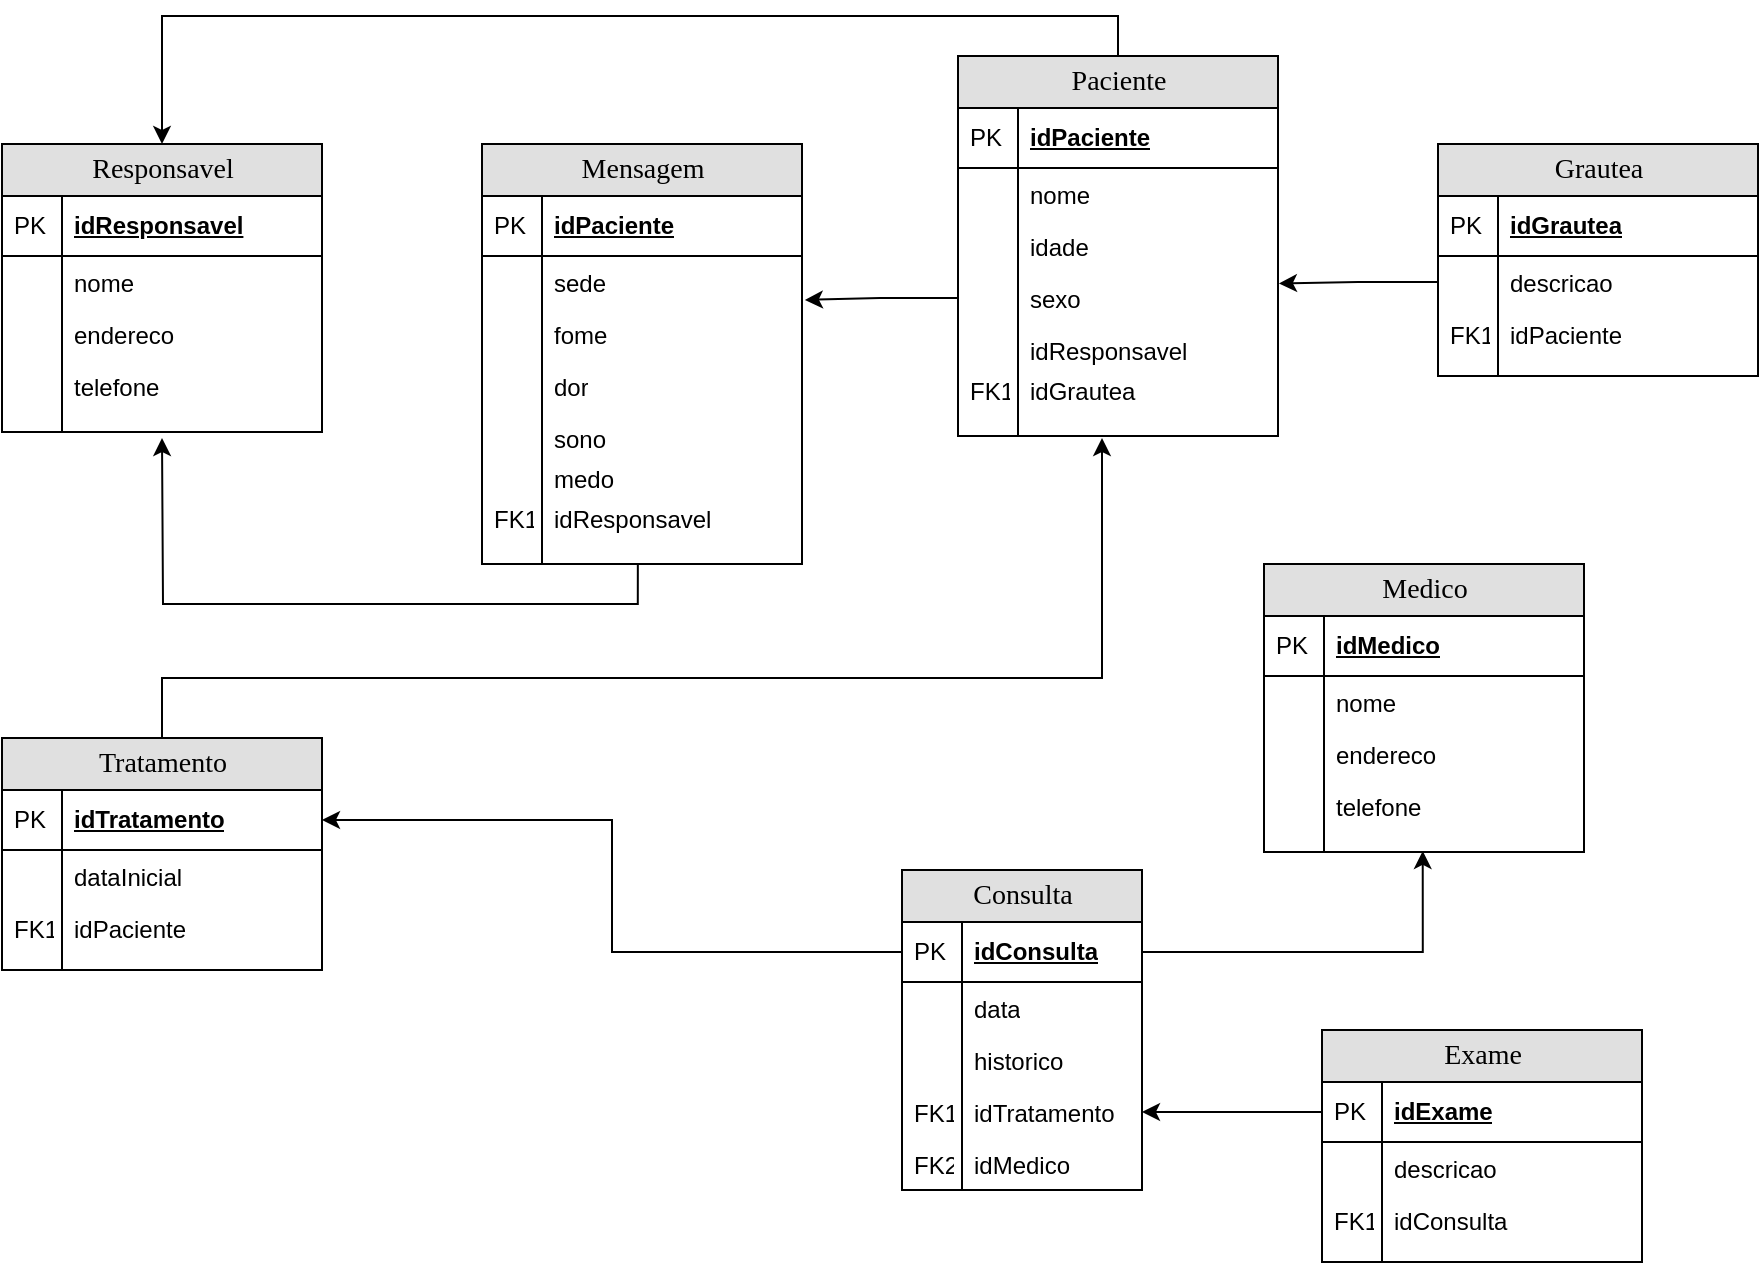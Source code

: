 <mxfile version="21.3.5" type="github">
  <diagram name="Page-1" id="e56a1550-8fbb-45ad-956c-1786394a9013">
    <mxGraphModel dx="1035" dy="532" grid="1" gridSize="10" guides="1" tooltips="1" connect="1" arrows="1" fold="1" page="1" pageScale="1" pageWidth="1100" pageHeight="850" background="none" math="0" shadow="0">
      <root>
        <mxCell id="0" />
        <mxCell id="1" parent="0" />
        <mxCell id="WlhYBeR-AQVJKtEvfZ3L-88" style="edgeStyle=orthogonalEdgeStyle;rounded=0;orthogonalLoop=1;jettySize=auto;html=1;exitX=0.5;exitY=0;exitDx=0;exitDy=0;entryX=0.5;entryY=0;entryDx=0;entryDy=0;" edge="1" parent="1" source="2e49270ec7c68f3f-19" target="2e49270ec7c68f3f-80">
          <mxGeometry relative="1" as="geometry" />
        </mxCell>
        <mxCell id="2e49270ec7c68f3f-19" value="Paciente" style="swimlane;html=1;fontStyle=0;childLayout=stackLayout;horizontal=1;startSize=26;fillColor=#e0e0e0;horizontalStack=0;resizeParent=1;resizeLast=0;collapsible=1;marginBottom=0;swimlaneFillColor=#ffffff;align=center;rounded=0;shadow=0;comic=0;labelBackgroundColor=none;strokeWidth=1;fontFamily=Verdana;fontSize=14" parent="1" vertex="1">
          <mxGeometry x="586" y="150" width="160" height="190" as="geometry" />
        </mxCell>
        <mxCell id="2e49270ec7c68f3f-20" value="idPaciente" style="shape=partialRectangle;top=0;left=0;right=0;bottom=1;html=1;align=left;verticalAlign=middle;fillColor=none;spacingLeft=34;spacingRight=4;whiteSpace=wrap;overflow=hidden;rotatable=0;points=[[0,0.5],[1,0.5]];portConstraint=eastwest;dropTarget=0;fontStyle=5;" parent="2e49270ec7c68f3f-19" vertex="1">
          <mxGeometry y="26" width="160" height="30" as="geometry" />
        </mxCell>
        <mxCell id="2e49270ec7c68f3f-21" value="PK" style="shape=partialRectangle;top=0;left=0;bottom=0;html=1;fillColor=none;align=left;verticalAlign=middle;spacingLeft=4;spacingRight=4;whiteSpace=wrap;overflow=hidden;rotatable=0;points=[];portConstraint=eastwest;part=1;" parent="2e49270ec7c68f3f-20" vertex="1" connectable="0">
          <mxGeometry width="30" height="30" as="geometry" />
        </mxCell>
        <mxCell id="2e49270ec7c68f3f-22" value="nome" style="shape=partialRectangle;top=0;left=0;right=0;bottom=0;html=1;align=left;verticalAlign=top;fillColor=none;spacingLeft=34;spacingRight=4;whiteSpace=wrap;overflow=hidden;rotatable=0;points=[[0,0.5],[1,0.5]];portConstraint=eastwest;dropTarget=0;" parent="2e49270ec7c68f3f-19" vertex="1">
          <mxGeometry y="56" width="160" height="26" as="geometry" />
        </mxCell>
        <mxCell id="2e49270ec7c68f3f-23" value="" style="shape=partialRectangle;top=0;left=0;bottom=0;html=1;fillColor=none;align=left;verticalAlign=top;spacingLeft=4;spacingRight=4;whiteSpace=wrap;overflow=hidden;rotatable=0;points=[];portConstraint=eastwest;part=1;" parent="2e49270ec7c68f3f-22" vertex="1" connectable="0">
          <mxGeometry width="30" height="26" as="geometry" />
        </mxCell>
        <mxCell id="2e49270ec7c68f3f-24" value="idade" style="shape=partialRectangle;top=0;left=0;right=0;bottom=0;html=1;align=left;verticalAlign=top;fillColor=none;spacingLeft=34;spacingRight=4;whiteSpace=wrap;overflow=hidden;rotatable=0;points=[[0,0.5],[1,0.5]];portConstraint=eastwest;dropTarget=0;" parent="2e49270ec7c68f3f-19" vertex="1">
          <mxGeometry y="82" width="160" height="26" as="geometry" />
        </mxCell>
        <mxCell id="2e49270ec7c68f3f-25" value="" style="shape=partialRectangle;top=0;left=0;bottom=0;html=1;fillColor=none;align=left;verticalAlign=top;spacingLeft=4;spacingRight=4;whiteSpace=wrap;overflow=hidden;rotatable=0;points=[];portConstraint=eastwest;part=1;" parent="2e49270ec7c68f3f-24" vertex="1" connectable="0">
          <mxGeometry width="30" height="26" as="geometry" />
        </mxCell>
        <mxCell id="2e49270ec7c68f3f-26" value="sexo" style="shape=partialRectangle;top=0;left=0;right=0;bottom=0;html=1;align=left;verticalAlign=top;fillColor=none;spacingLeft=34;spacingRight=4;whiteSpace=wrap;overflow=hidden;rotatable=0;points=[[0,0.5],[1,0.5]];portConstraint=eastwest;dropTarget=0;" parent="2e49270ec7c68f3f-19" vertex="1">
          <mxGeometry y="108" width="160" height="26" as="geometry" />
        </mxCell>
        <mxCell id="2e49270ec7c68f3f-27" value="" style="shape=partialRectangle;top=0;left=0;bottom=0;html=1;fillColor=none;align=left;verticalAlign=top;spacingLeft=4;spacingRight=4;whiteSpace=wrap;overflow=hidden;rotatable=0;points=[];portConstraint=eastwest;part=1;" parent="2e49270ec7c68f3f-26" vertex="1" connectable="0">
          <mxGeometry width="30" height="26" as="geometry" />
        </mxCell>
        <mxCell id="WlhYBeR-AQVJKtEvfZ3L-3" value="idResponsavel" style="shape=partialRectangle;top=0;left=0;right=0;bottom=0;html=1;align=left;verticalAlign=top;fillColor=none;spacingLeft=34;spacingRight=4;whiteSpace=wrap;overflow=hidden;rotatable=0;points=[[0,0.5],[1,0.5]];portConstraint=eastwest;dropTarget=0;" vertex="1" parent="2e49270ec7c68f3f-19">
          <mxGeometry y="134" width="160" height="20" as="geometry" />
        </mxCell>
        <mxCell id="WlhYBeR-AQVJKtEvfZ3L-4" value="" style="shape=partialRectangle;top=0;left=0;bottom=0;html=1;fillColor=none;align=left;verticalAlign=top;spacingLeft=4;spacingRight=4;whiteSpace=wrap;overflow=hidden;rotatable=0;points=[];portConstraint=eastwest;part=1;" vertex="1" connectable="0" parent="WlhYBeR-AQVJKtEvfZ3L-3">
          <mxGeometry width="30" height="20" as="geometry" />
        </mxCell>
        <mxCell id="2e49270ec7c68f3f-28" value="idGrautea" style="shape=partialRectangle;top=0;left=0;right=0;bottom=0;html=1;align=left;verticalAlign=top;fillColor=none;spacingLeft=34;spacingRight=4;whiteSpace=wrap;overflow=hidden;rotatable=0;points=[[0,0.5],[1,0.5]];portConstraint=eastwest;dropTarget=0;" parent="2e49270ec7c68f3f-19" vertex="1">
          <mxGeometry y="154" width="160" height="26" as="geometry" />
        </mxCell>
        <mxCell id="2e49270ec7c68f3f-29" value="FK1" style="shape=partialRectangle;top=0;left=0;bottom=0;html=1;fillColor=none;align=left;verticalAlign=top;spacingLeft=4;spacingRight=4;whiteSpace=wrap;overflow=hidden;rotatable=0;points=[];portConstraint=eastwest;part=1;" parent="2e49270ec7c68f3f-28" vertex="1" connectable="0">
          <mxGeometry width="30" height="26" as="geometry" />
        </mxCell>
        <mxCell id="WlhYBeR-AQVJKtEvfZ3L-1" value="" style="shape=partialRectangle;top=0;left=0;right=0;bottom=0;html=1;align=left;verticalAlign=top;fillColor=none;spacingLeft=34;spacingRight=4;whiteSpace=wrap;overflow=hidden;rotatable=0;points=[[0,0.5],[1,0.5]];portConstraint=eastwest;dropTarget=0;" vertex="1" parent="2e49270ec7c68f3f-19">
          <mxGeometry y="180" width="160" height="10" as="geometry" />
        </mxCell>
        <mxCell id="WlhYBeR-AQVJKtEvfZ3L-2" value="" style="shape=partialRectangle;top=0;left=0;bottom=0;html=1;fillColor=none;align=left;verticalAlign=top;spacingLeft=4;spacingRight=4;whiteSpace=wrap;overflow=hidden;rotatable=0;points=[];portConstraint=eastwest;part=1;" vertex="1" connectable="0" parent="WlhYBeR-AQVJKtEvfZ3L-1">
          <mxGeometry width="30" height="10" as="geometry" />
        </mxCell>
        <mxCell id="2e49270ec7c68f3f-30" value="Grautea" style="swimlane;html=1;fontStyle=0;childLayout=stackLayout;horizontal=1;startSize=26;fillColor=#e0e0e0;horizontalStack=0;resizeParent=1;resizeLast=0;collapsible=1;marginBottom=0;swimlaneFillColor=#ffffff;align=center;rounded=0;shadow=0;comic=0;labelBackgroundColor=none;strokeWidth=1;fontFamily=Verdana;fontSize=14" parent="1" vertex="1">
          <mxGeometry x="826" y="194" width="160" height="116" as="geometry" />
        </mxCell>
        <mxCell id="2e49270ec7c68f3f-31" value="idGrautea" style="shape=partialRectangle;top=0;left=0;right=0;bottom=1;html=1;align=left;verticalAlign=middle;fillColor=none;spacingLeft=34;spacingRight=4;whiteSpace=wrap;overflow=hidden;rotatable=0;points=[[0,0.5],[1,0.5]];portConstraint=eastwest;dropTarget=0;fontStyle=5;" parent="2e49270ec7c68f3f-30" vertex="1">
          <mxGeometry y="26" width="160" height="30" as="geometry" />
        </mxCell>
        <mxCell id="2e49270ec7c68f3f-32" value="PK" style="shape=partialRectangle;top=0;left=0;bottom=0;html=1;fillColor=none;align=left;verticalAlign=middle;spacingLeft=4;spacingRight=4;whiteSpace=wrap;overflow=hidden;rotatable=0;points=[];portConstraint=eastwest;part=1;" parent="2e49270ec7c68f3f-31" vertex="1" connectable="0">
          <mxGeometry width="30" height="30" as="geometry" />
        </mxCell>
        <mxCell id="2e49270ec7c68f3f-33" value="descricao" style="shape=partialRectangle;top=0;left=0;right=0;bottom=0;html=1;align=left;verticalAlign=top;fillColor=none;spacingLeft=34;spacingRight=4;whiteSpace=wrap;overflow=hidden;rotatable=0;points=[[0,0.5],[1,0.5]];portConstraint=eastwest;dropTarget=0;" parent="2e49270ec7c68f3f-30" vertex="1">
          <mxGeometry y="56" width="160" height="26" as="geometry" />
        </mxCell>
        <mxCell id="2e49270ec7c68f3f-34" value="" style="shape=partialRectangle;top=0;left=0;bottom=0;html=1;fillColor=none;align=left;verticalAlign=top;spacingLeft=4;spacingRight=4;whiteSpace=wrap;overflow=hidden;rotatable=0;points=[];portConstraint=eastwest;part=1;" parent="2e49270ec7c68f3f-33" vertex="1" connectable="0">
          <mxGeometry width="30" height="26" as="geometry" />
        </mxCell>
        <mxCell id="2e49270ec7c68f3f-35" value="idPaciente" style="shape=partialRectangle;top=0;left=0;right=0;bottom=0;html=1;align=left;verticalAlign=top;fillColor=none;spacingLeft=34;spacingRight=4;whiteSpace=wrap;overflow=hidden;rotatable=0;points=[[0,0.5],[1,0.5]];portConstraint=eastwest;dropTarget=0;" parent="2e49270ec7c68f3f-30" vertex="1">
          <mxGeometry y="82" width="160" height="26" as="geometry" />
        </mxCell>
        <mxCell id="2e49270ec7c68f3f-36" value="FK1" style="shape=partialRectangle;top=0;left=0;bottom=0;html=1;fillColor=none;align=left;verticalAlign=top;spacingLeft=4;spacingRight=4;whiteSpace=wrap;overflow=hidden;rotatable=0;points=[];portConstraint=eastwest;part=1;" parent="2e49270ec7c68f3f-35" vertex="1" connectable="0">
          <mxGeometry width="30" height="26" as="geometry" />
        </mxCell>
        <mxCell id="2e49270ec7c68f3f-39" value="" style="shape=partialRectangle;top=0;left=0;right=0;bottom=0;html=1;align=left;verticalAlign=top;fillColor=none;spacingLeft=34;spacingRight=4;whiteSpace=wrap;overflow=hidden;rotatable=0;points=[[0,0.5],[1,0.5]];portConstraint=eastwest;dropTarget=0;" parent="2e49270ec7c68f3f-30" vertex="1">
          <mxGeometry y="108" width="160" height="8" as="geometry" />
        </mxCell>
        <mxCell id="2e49270ec7c68f3f-40" value="" style="shape=partialRectangle;top=0;left=0;bottom=0;html=1;fillColor=none;align=left;verticalAlign=top;spacingLeft=4;spacingRight=4;whiteSpace=wrap;overflow=hidden;rotatable=0;points=[];portConstraint=eastwest;part=1;" parent="2e49270ec7c68f3f-39" vertex="1" connectable="0">
          <mxGeometry width="30" height="8" as="geometry" />
        </mxCell>
        <mxCell id="2e49270ec7c68f3f-80" value="Responsavel" style="swimlane;html=1;fontStyle=0;childLayout=stackLayout;horizontal=1;startSize=26;fillColor=#e0e0e0;horizontalStack=0;resizeParent=1;resizeLast=0;collapsible=1;marginBottom=0;swimlaneFillColor=#ffffff;align=center;rounded=0;shadow=0;comic=0;labelBackgroundColor=none;strokeWidth=1;fontFamily=Verdana;fontSize=14" parent="1" vertex="1">
          <mxGeometry x="108" y="194" width="160" height="144" as="geometry" />
        </mxCell>
        <mxCell id="2e49270ec7c68f3f-81" value="idResponsavel" style="shape=partialRectangle;top=0;left=0;right=0;bottom=1;html=1;align=left;verticalAlign=middle;fillColor=none;spacingLeft=34;spacingRight=4;whiteSpace=wrap;overflow=hidden;rotatable=0;points=[[0,0.5],[1,0.5]];portConstraint=eastwest;dropTarget=0;fontStyle=5;" parent="2e49270ec7c68f3f-80" vertex="1">
          <mxGeometry y="26" width="160" height="30" as="geometry" />
        </mxCell>
        <mxCell id="2e49270ec7c68f3f-82" value="PK" style="shape=partialRectangle;top=0;left=0;bottom=0;html=1;fillColor=none;align=left;verticalAlign=middle;spacingLeft=4;spacingRight=4;whiteSpace=wrap;overflow=hidden;rotatable=0;points=[];portConstraint=eastwest;part=1;" parent="2e49270ec7c68f3f-81" vertex="1" connectable="0">
          <mxGeometry width="30" height="30" as="geometry" />
        </mxCell>
        <mxCell id="2e49270ec7c68f3f-83" value="nome" style="shape=partialRectangle;top=0;left=0;right=0;bottom=0;html=1;align=left;verticalAlign=top;fillColor=none;spacingLeft=34;spacingRight=4;whiteSpace=wrap;overflow=hidden;rotatable=0;points=[[0,0.5],[1,0.5]];portConstraint=eastwest;dropTarget=0;" parent="2e49270ec7c68f3f-80" vertex="1">
          <mxGeometry y="56" width="160" height="26" as="geometry" />
        </mxCell>
        <mxCell id="2e49270ec7c68f3f-84" value="" style="shape=partialRectangle;top=0;left=0;bottom=0;html=1;fillColor=none;align=left;verticalAlign=top;spacingLeft=4;spacingRight=4;whiteSpace=wrap;overflow=hidden;rotatable=0;points=[];portConstraint=eastwest;part=1;" parent="2e49270ec7c68f3f-83" vertex="1" connectable="0">
          <mxGeometry width="30" height="26" as="geometry" />
        </mxCell>
        <mxCell id="2e49270ec7c68f3f-85" value="endereco" style="shape=partialRectangle;top=0;left=0;right=0;bottom=0;html=1;align=left;verticalAlign=top;fillColor=none;spacingLeft=34;spacingRight=4;whiteSpace=wrap;overflow=hidden;rotatable=0;points=[[0,0.5],[1,0.5]];portConstraint=eastwest;dropTarget=0;" parent="2e49270ec7c68f3f-80" vertex="1">
          <mxGeometry y="82" width="160" height="26" as="geometry" />
        </mxCell>
        <mxCell id="2e49270ec7c68f3f-86" value="" style="shape=partialRectangle;top=0;left=0;bottom=0;html=1;fillColor=none;align=left;verticalAlign=top;spacingLeft=4;spacingRight=4;whiteSpace=wrap;overflow=hidden;rotatable=0;points=[];portConstraint=eastwest;part=1;" parent="2e49270ec7c68f3f-85" vertex="1" connectable="0">
          <mxGeometry width="30" height="26" as="geometry" />
        </mxCell>
        <mxCell id="2e49270ec7c68f3f-87" value="telefone" style="shape=partialRectangle;top=0;left=0;right=0;bottom=0;html=1;align=left;verticalAlign=top;fillColor=none;spacingLeft=34;spacingRight=4;whiteSpace=wrap;overflow=hidden;rotatable=0;points=[[0,0.5],[1,0.5]];portConstraint=eastwest;dropTarget=0;" parent="2e49270ec7c68f3f-80" vertex="1">
          <mxGeometry y="108" width="160" height="26" as="geometry" />
        </mxCell>
        <mxCell id="2e49270ec7c68f3f-88" value="" style="shape=partialRectangle;top=0;left=0;bottom=0;html=1;fillColor=none;align=left;verticalAlign=top;spacingLeft=4;spacingRight=4;whiteSpace=wrap;overflow=hidden;rotatable=0;points=[];portConstraint=eastwest;part=1;" parent="2e49270ec7c68f3f-87" vertex="1" connectable="0">
          <mxGeometry width="30" height="26" as="geometry" />
        </mxCell>
        <mxCell id="2e49270ec7c68f3f-89" value="" style="shape=partialRectangle;top=0;left=0;right=0;bottom=0;html=1;align=left;verticalAlign=top;fillColor=none;spacingLeft=34;spacingRight=4;whiteSpace=wrap;overflow=hidden;rotatable=0;points=[[0,0.5],[1,0.5]];portConstraint=eastwest;dropTarget=0;" parent="2e49270ec7c68f3f-80" vertex="1">
          <mxGeometry y="134" width="160" height="10" as="geometry" />
        </mxCell>
        <mxCell id="2e49270ec7c68f3f-90" value="" style="shape=partialRectangle;top=0;left=0;bottom=0;html=1;fillColor=none;align=left;verticalAlign=top;spacingLeft=4;spacingRight=4;whiteSpace=wrap;overflow=hidden;rotatable=0;points=[];portConstraint=eastwest;part=1;" parent="2e49270ec7c68f3f-89" vertex="1" connectable="0">
          <mxGeometry width="30" height="10" as="geometry" />
        </mxCell>
        <mxCell id="WlhYBeR-AQVJKtEvfZ3L-15" style="edgeStyle=orthogonalEdgeStyle;rounded=0;orthogonalLoop=1;jettySize=auto;html=1;exitX=0;exitY=0.5;exitDx=0;exitDy=0;entryX=1.003;entryY=0.219;entryDx=0;entryDy=0;entryPerimeter=0;" edge="1" parent="1" source="2e49270ec7c68f3f-33" target="2e49270ec7c68f3f-26">
          <mxGeometry relative="1" as="geometry" />
        </mxCell>
        <mxCell id="WlhYBeR-AQVJKtEvfZ3L-91" style="edgeStyle=orthogonalEdgeStyle;rounded=0;orthogonalLoop=1;jettySize=auto;html=1;exitX=0.5;exitY=0;exitDx=0;exitDy=0;entryX=0.45;entryY=1.1;entryDx=0;entryDy=0;entryPerimeter=0;" edge="1" parent="1" source="WlhYBeR-AQVJKtEvfZ3L-17" target="WlhYBeR-AQVJKtEvfZ3L-1">
          <mxGeometry relative="1" as="geometry">
            <Array as="points">
              <mxPoint x="188" y="461" />
              <mxPoint x="658" y="461" />
            </Array>
          </mxGeometry>
        </mxCell>
        <mxCell id="WlhYBeR-AQVJKtEvfZ3L-17" value="Tratamento" style="swimlane;html=1;fontStyle=0;childLayout=stackLayout;horizontal=1;startSize=26;fillColor=#e0e0e0;horizontalStack=0;resizeParent=1;resizeLast=0;collapsible=1;marginBottom=0;swimlaneFillColor=#ffffff;align=center;rounded=0;shadow=0;comic=0;labelBackgroundColor=none;strokeWidth=1;fontFamily=Verdana;fontSize=14" vertex="1" parent="1">
          <mxGeometry x="108" y="491" width="160" height="116" as="geometry" />
        </mxCell>
        <mxCell id="WlhYBeR-AQVJKtEvfZ3L-18" value="idTratamento" style="shape=partialRectangle;top=0;left=0;right=0;bottom=1;html=1;align=left;verticalAlign=middle;fillColor=none;spacingLeft=34;spacingRight=4;whiteSpace=wrap;overflow=hidden;rotatable=0;points=[[0,0.5],[1,0.5]];portConstraint=eastwest;dropTarget=0;fontStyle=5;" vertex="1" parent="WlhYBeR-AQVJKtEvfZ3L-17">
          <mxGeometry y="26" width="160" height="30" as="geometry" />
        </mxCell>
        <mxCell id="WlhYBeR-AQVJKtEvfZ3L-19" value="PK" style="shape=partialRectangle;top=0;left=0;bottom=0;html=1;fillColor=none;align=left;verticalAlign=middle;spacingLeft=4;spacingRight=4;whiteSpace=wrap;overflow=hidden;rotatable=0;points=[];portConstraint=eastwest;part=1;" vertex="1" connectable="0" parent="WlhYBeR-AQVJKtEvfZ3L-18">
          <mxGeometry width="30" height="30" as="geometry" />
        </mxCell>
        <mxCell id="WlhYBeR-AQVJKtEvfZ3L-20" value="dataInicial" style="shape=partialRectangle;top=0;left=0;right=0;bottom=0;html=1;align=left;verticalAlign=top;fillColor=none;spacingLeft=34;spacingRight=4;whiteSpace=wrap;overflow=hidden;rotatable=0;points=[[0,0.5],[1,0.5]];portConstraint=eastwest;dropTarget=0;" vertex="1" parent="WlhYBeR-AQVJKtEvfZ3L-17">
          <mxGeometry y="56" width="160" height="26" as="geometry" />
        </mxCell>
        <mxCell id="WlhYBeR-AQVJKtEvfZ3L-21" value="" style="shape=partialRectangle;top=0;left=0;bottom=0;html=1;fillColor=none;align=left;verticalAlign=top;spacingLeft=4;spacingRight=4;whiteSpace=wrap;overflow=hidden;rotatable=0;points=[];portConstraint=eastwest;part=1;" vertex="1" connectable="0" parent="WlhYBeR-AQVJKtEvfZ3L-20">
          <mxGeometry width="30" height="26" as="geometry" />
        </mxCell>
        <mxCell id="WlhYBeR-AQVJKtEvfZ3L-22" value="idPaciente" style="shape=partialRectangle;top=0;left=0;right=0;bottom=0;html=1;align=left;verticalAlign=top;fillColor=none;spacingLeft=34;spacingRight=4;whiteSpace=wrap;overflow=hidden;rotatable=0;points=[[0,0.5],[1,0.5]];portConstraint=eastwest;dropTarget=0;" vertex="1" parent="WlhYBeR-AQVJKtEvfZ3L-17">
          <mxGeometry y="82" width="160" height="26" as="geometry" />
        </mxCell>
        <mxCell id="WlhYBeR-AQVJKtEvfZ3L-23" value="FK1" style="shape=partialRectangle;top=0;left=0;bottom=0;html=1;fillColor=none;align=left;verticalAlign=top;spacingLeft=4;spacingRight=4;whiteSpace=wrap;overflow=hidden;rotatable=0;points=[];portConstraint=eastwest;part=1;" vertex="1" connectable="0" parent="WlhYBeR-AQVJKtEvfZ3L-22">
          <mxGeometry width="30" height="26" as="geometry" />
        </mxCell>
        <mxCell id="WlhYBeR-AQVJKtEvfZ3L-24" value="" style="shape=partialRectangle;top=0;left=0;right=0;bottom=0;html=1;align=left;verticalAlign=top;fillColor=none;spacingLeft=34;spacingRight=4;whiteSpace=wrap;overflow=hidden;rotatable=0;points=[[0,0.5],[1,0.5]];portConstraint=eastwest;dropTarget=0;" vertex="1" parent="WlhYBeR-AQVJKtEvfZ3L-17">
          <mxGeometry y="108" width="160" height="8" as="geometry" />
        </mxCell>
        <mxCell id="WlhYBeR-AQVJKtEvfZ3L-25" value="" style="shape=partialRectangle;top=0;left=0;bottom=0;html=1;fillColor=none;align=left;verticalAlign=top;spacingLeft=4;spacingRight=4;whiteSpace=wrap;overflow=hidden;rotatable=0;points=[];portConstraint=eastwest;part=1;" vertex="1" connectable="0" parent="WlhYBeR-AQVJKtEvfZ3L-24">
          <mxGeometry width="30" height="8" as="geometry" />
        </mxCell>
        <mxCell id="WlhYBeR-AQVJKtEvfZ3L-26" value="Medico" style="swimlane;html=1;fontStyle=0;childLayout=stackLayout;horizontal=1;startSize=26;fillColor=#e0e0e0;horizontalStack=0;resizeParent=1;resizeLast=0;collapsible=1;marginBottom=0;swimlaneFillColor=#ffffff;align=center;rounded=0;shadow=0;comic=0;labelBackgroundColor=none;strokeWidth=1;fontFamily=Verdana;fontSize=14" vertex="1" parent="1">
          <mxGeometry x="739" y="404" width="160" height="144" as="geometry" />
        </mxCell>
        <mxCell id="WlhYBeR-AQVJKtEvfZ3L-27" value="idMedico" style="shape=partialRectangle;top=0;left=0;right=0;bottom=1;html=1;align=left;verticalAlign=middle;fillColor=none;spacingLeft=34;spacingRight=4;whiteSpace=wrap;overflow=hidden;rotatable=0;points=[[0,0.5],[1,0.5]];portConstraint=eastwest;dropTarget=0;fontStyle=5;" vertex="1" parent="WlhYBeR-AQVJKtEvfZ3L-26">
          <mxGeometry y="26" width="160" height="30" as="geometry" />
        </mxCell>
        <mxCell id="WlhYBeR-AQVJKtEvfZ3L-28" value="PK" style="shape=partialRectangle;top=0;left=0;bottom=0;html=1;fillColor=none;align=left;verticalAlign=middle;spacingLeft=4;spacingRight=4;whiteSpace=wrap;overflow=hidden;rotatable=0;points=[];portConstraint=eastwest;part=1;" vertex="1" connectable="0" parent="WlhYBeR-AQVJKtEvfZ3L-27">
          <mxGeometry width="30" height="30" as="geometry" />
        </mxCell>
        <mxCell id="WlhYBeR-AQVJKtEvfZ3L-29" value="nome" style="shape=partialRectangle;top=0;left=0;right=0;bottom=0;html=1;align=left;verticalAlign=top;fillColor=none;spacingLeft=34;spacingRight=4;whiteSpace=wrap;overflow=hidden;rotatable=0;points=[[0,0.5],[1,0.5]];portConstraint=eastwest;dropTarget=0;" vertex="1" parent="WlhYBeR-AQVJKtEvfZ3L-26">
          <mxGeometry y="56" width="160" height="26" as="geometry" />
        </mxCell>
        <mxCell id="WlhYBeR-AQVJKtEvfZ3L-30" value="" style="shape=partialRectangle;top=0;left=0;bottom=0;html=1;fillColor=none;align=left;verticalAlign=top;spacingLeft=4;spacingRight=4;whiteSpace=wrap;overflow=hidden;rotatable=0;points=[];portConstraint=eastwest;part=1;" vertex="1" connectable="0" parent="WlhYBeR-AQVJKtEvfZ3L-29">
          <mxGeometry width="30" height="26" as="geometry" />
        </mxCell>
        <mxCell id="WlhYBeR-AQVJKtEvfZ3L-31" value="endereco" style="shape=partialRectangle;top=0;left=0;right=0;bottom=0;html=1;align=left;verticalAlign=top;fillColor=none;spacingLeft=34;spacingRight=4;whiteSpace=wrap;overflow=hidden;rotatable=0;points=[[0,0.5],[1,0.5]];portConstraint=eastwest;dropTarget=0;" vertex="1" parent="WlhYBeR-AQVJKtEvfZ3L-26">
          <mxGeometry y="82" width="160" height="26" as="geometry" />
        </mxCell>
        <mxCell id="WlhYBeR-AQVJKtEvfZ3L-32" value="" style="shape=partialRectangle;top=0;left=0;bottom=0;html=1;fillColor=none;align=left;verticalAlign=top;spacingLeft=4;spacingRight=4;whiteSpace=wrap;overflow=hidden;rotatable=0;points=[];portConstraint=eastwest;part=1;" vertex="1" connectable="0" parent="WlhYBeR-AQVJKtEvfZ3L-31">
          <mxGeometry width="30" height="26" as="geometry" />
        </mxCell>
        <mxCell id="WlhYBeR-AQVJKtEvfZ3L-33" value="telefone" style="shape=partialRectangle;top=0;left=0;right=0;bottom=0;html=1;align=left;verticalAlign=top;fillColor=none;spacingLeft=34;spacingRight=4;whiteSpace=wrap;overflow=hidden;rotatable=0;points=[[0,0.5],[1,0.5]];portConstraint=eastwest;dropTarget=0;" vertex="1" parent="WlhYBeR-AQVJKtEvfZ3L-26">
          <mxGeometry y="108" width="160" height="26" as="geometry" />
        </mxCell>
        <mxCell id="WlhYBeR-AQVJKtEvfZ3L-34" value="" style="shape=partialRectangle;top=0;left=0;bottom=0;html=1;fillColor=none;align=left;verticalAlign=top;spacingLeft=4;spacingRight=4;whiteSpace=wrap;overflow=hidden;rotatable=0;points=[];portConstraint=eastwest;part=1;" vertex="1" connectable="0" parent="WlhYBeR-AQVJKtEvfZ3L-33">
          <mxGeometry width="30" height="26" as="geometry" />
        </mxCell>
        <mxCell id="WlhYBeR-AQVJKtEvfZ3L-35" value="" style="shape=partialRectangle;top=0;left=0;right=0;bottom=0;html=1;align=left;verticalAlign=top;fillColor=none;spacingLeft=34;spacingRight=4;whiteSpace=wrap;overflow=hidden;rotatable=0;points=[[0,0.5],[1,0.5]];portConstraint=eastwest;dropTarget=0;" vertex="1" parent="WlhYBeR-AQVJKtEvfZ3L-26">
          <mxGeometry y="134" width="160" height="10" as="geometry" />
        </mxCell>
        <mxCell id="WlhYBeR-AQVJKtEvfZ3L-36" value="" style="shape=partialRectangle;top=0;left=0;bottom=0;html=1;fillColor=none;align=left;verticalAlign=top;spacingLeft=4;spacingRight=4;whiteSpace=wrap;overflow=hidden;rotatable=0;points=[];portConstraint=eastwest;part=1;" vertex="1" connectable="0" parent="WlhYBeR-AQVJKtEvfZ3L-35">
          <mxGeometry width="30" height="10" as="geometry" />
        </mxCell>
        <mxCell id="WlhYBeR-AQVJKtEvfZ3L-38" value="Consulta" style="swimlane;html=1;fontStyle=0;childLayout=stackLayout;horizontal=1;startSize=26;fillColor=#e0e0e0;horizontalStack=0;resizeParent=1;resizeLast=0;collapsible=1;marginBottom=0;swimlaneFillColor=#ffffff;align=center;rounded=0;shadow=0;comic=0;labelBackgroundColor=none;strokeWidth=1;fontFamily=Verdana;fontSize=14" vertex="1" parent="1">
          <mxGeometry x="558" y="557" width="120" height="160" as="geometry" />
        </mxCell>
        <mxCell id="WlhYBeR-AQVJKtEvfZ3L-39" value="idConsulta" style="shape=partialRectangle;top=0;left=0;right=0;bottom=1;html=1;align=left;verticalAlign=middle;fillColor=none;spacingLeft=34;spacingRight=4;whiteSpace=wrap;overflow=hidden;rotatable=0;points=[[0,0.5],[1,0.5]];portConstraint=eastwest;dropTarget=0;fontStyle=5;" vertex="1" parent="WlhYBeR-AQVJKtEvfZ3L-38">
          <mxGeometry y="26" width="120" height="30" as="geometry" />
        </mxCell>
        <mxCell id="WlhYBeR-AQVJKtEvfZ3L-40" value="PK" style="shape=partialRectangle;top=0;left=0;bottom=0;html=1;fillColor=none;align=left;verticalAlign=middle;spacingLeft=4;spacingRight=4;whiteSpace=wrap;overflow=hidden;rotatable=0;points=[];portConstraint=eastwest;part=1;" vertex="1" connectable="0" parent="WlhYBeR-AQVJKtEvfZ3L-39">
          <mxGeometry width="30" height="30" as="geometry" />
        </mxCell>
        <mxCell id="WlhYBeR-AQVJKtEvfZ3L-41" value="data" style="shape=partialRectangle;top=0;left=0;right=0;bottom=0;html=1;align=left;verticalAlign=top;fillColor=none;spacingLeft=34;spacingRight=4;whiteSpace=wrap;overflow=hidden;rotatable=0;points=[[0,0.5],[1,0.5]];portConstraint=eastwest;dropTarget=0;" vertex="1" parent="WlhYBeR-AQVJKtEvfZ3L-38">
          <mxGeometry y="56" width="120" height="26" as="geometry" />
        </mxCell>
        <mxCell id="WlhYBeR-AQVJKtEvfZ3L-42" value="" style="shape=partialRectangle;top=0;left=0;bottom=0;html=1;fillColor=none;align=left;verticalAlign=top;spacingLeft=4;spacingRight=4;whiteSpace=wrap;overflow=hidden;rotatable=0;points=[];portConstraint=eastwest;part=1;" vertex="1" connectable="0" parent="WlhYBeR-AQVJKtEvfZ3L-41">
          <mxGeometry width="30" height="26" as="geometry" />
        </mxCell>
        <mxCell id="WlhYBeR-AQVJKtEvfZ3L-43" value="historico" style="shape=partialRectangle;top=0;left=0;right=0;bottom=0;html=1;align=left;verticalAlign=top;fillColor=none;spacingLeft=34;spacingRight=4;whiteSpace=wrap;overflow=hidden;rotatable=0;points=[[0,0.5],[1,0.5]];portConstraint=eastwest;dropTarget=0;" vertex="1" parent="WlhYBeR-AQVJKtEvfZ3L-38">
          <mxGeometry y="82" width="120" height="26" as="geometry" />
        </mxCell>
        <mxCell id="WlhYBeR-AQVJKtEvfZ3L-44" value="" style="shape=partialRectangle;top=0;left=0;bottom=0;html=1;fillColor=none;align=left;verticalAlign=top;spacingLeft=4;spacingRight=4;whiteSpace=wrap;overflow=hidden;rotatable=0;points=[];portConstraint=eastwest;part=1;" vertex="1" connectable="0" parent="WlhYBeR-AQVJKtEvfZ3L-43">
          <mxGeometry width="30" height="26" as="geometry" />
        </mxCell>
        <mxCell id="WlhYBeR-AQVJKtEvfZ3L-47" value="idTratamento" style="shape=partialRectangle;top=0;left=0;right=0;bottom=0;html=1;align=left;verticalAlign=top;fillColor=none;spacingLeft=34;spacingRight=4;whiteSpace=wrap;overflow=hidden;rotatable=0;points=[[0,0.5],[1,0.5]];portConstraint=eastwest;dropTarget=0;" vertex="1" parent="WlhYBeR-AQVJKtEvfZ3L-38">
          <mxGeometry y="108" width="120" height="26" as="geometry" />
        </mxCell>
        <mxCell id="WlhYBeR-AQVJKtEvfZ3L-48" value="FK1" style="shape=partialRectangle;top=0;left=0;bottom=0;html=1;fillColor=none;align=left;verticalAlign=top;spacingLeft=4;spacingRight=4;whiteSpace=wrap;overflow=hidden;rotatable=0;points=[];portConstraint=eastwest;part=1;" vertex="1" connectable="0" parent="WlhYBeR-AQVJKtEvfZ3L-47">
          <mxGeometry width="30" height="26" as="geometry" />
        </mxCell>
        <mxCell id="WlhYBeR-AQVJKtEvfZ3L-49" value="idMedico" style="shape=partialRectangle;top=0;left=0;right=0;bottom=0;html=1;align=left;verticalAlign=top;fillColor=none;spacingLeft=34;spacingRight=4;whiteSpace=wrap;overflow=hidden;rotatable=0;points=[[0,0.5],[1,0.5]];portConstraint=eastwest;dropTarget=0;" vertex="1" parent="WlhYBeR-AQVJKtEvfZ3L-38">
          <mxGeometry y="134" width="120" height="26" as="geometry" />
        </mxCell>
        <mxCell id="WlhYBeR-AQVJKtEvfZ3L-50" value="FK2" style="shape=partialRectangle;top=0;left=0;bottom=0;html=1;fillColor=none;align=left;verticalAlign=top;spacingLeft=4;spacingRight=4;whiteSpace=wrap;overflow=hidden;rotatable=0;points=[];portConstraint=eastwest;part=1;" vertex="1" connectable="0" parent="WlhYBeR-AQVJKtEvfZ3L-49">
          <mxGeometry width="30" height="26" as="geometry" />
        </mxCell>
        <mxCell id="WlhYBeR-AQVJKtEvfZ3L-51" style="edgeStyle=orthogonalEdgeStyle;rounded=0;orthogonalLoop=1;jettySize=auto;html=1;exitX=1;exitY=0.5;exitDx=0;exitDy=0;entryX=0.496;entryY=0.947;entryDx=0;entryDy=0;entryPerimeter=0;" edge="1" parent="1" source="WlhYBeR-AQVJKtEvfZ3L-39" target="WlhYBeR-AQVJKtEvfZ3L-35">
          <mxGeometry relative="1" as="geometry">
            <mxPoint x="818" y="563" as="targetPoint" />
          </mxGeometry>
        </mxCell>
        <mxCell id="WlhYBeR-AQVJKtEvfZ3L-53" value="Exame" style="swimlane;html=1;fontStyle=0;childLayout=stackLayout;horizontal=1;startSize=26;fillColor=#e0e0e0;horizontalStack=0;resizeParent=1;resizeLast=0;collapsible=1;marginBottom=0;swimlaneFillColor=#ffffff;align=center;rounded=0;shadow=0;comic=0;labelBackgroundColor=none;strokeWidth=1;fontFamily=Verdana;fontSize=14" vertex="1" parent="1">
          <mxGeometry x="768" y="637" width="160" height="116" as="geometry" />
        </mxCell>
        <mxCell id="WlhYBeR-AQVJKtEvfZ3L-54" value="idExame" style="shape=partialRectangle;top=0;left=0;right=0;bottom=1;html=1;align=left;verticalAlign=middle;fillColor=none;spacingLeft=34;spacingRight=4;whiteSpace=wrap;overflow=hidden;rotatable=0;points=[[0,0.5],[1,0.5]];portConstraint=eastwest;dropTarget=0;fontStyle=5;" vertex="1" parent="WlhYBeR-AQVJKtEvfZ3L-53">
          <mxGeometry y="26" width="160" height="30" as="geometry" />
        </mxCell>
        <mxCell id="WlhYBeR-AQVJKtEvfZ3L-55" value="PK" style="shape=partialRectangle;top=0;left=0;bottom=0;html=1;fillColor=none;align=left;verticalAlign=middle;spacingLeft=4;spacingRight=4;whiteSpace=wrap;overflow=hidden;rotatable=0;points=[];portConstraint=eastwest;part=1;" vertex="1" connectable="0" parent="WlhYBeR-AQVJKtEvfZ3L-54">
          <mxGeometry width="30" height="30" as="geometry" />
        </mxCell>
        <mxCell id="WlhYBeR-AQVJKtEvfZ3L-56" value="descricao" style="shape=partialRectangle;top=0;left=0;right=0;bottom=0;html=1;align=left;verticalAlign=top;fillColor=none;spacingLeft=34;spacingRight=4;whiteSpace=wrap;overflow=hidden;rotatable=0;points=[[0,0.5],[1,0.5]];portConstraint=eastwest;dropTarget=0;" vertex="1" parent="WlhYBeR-AQVJKtEvfZ3L-53">
          <mxGeometry y="56" width="160" height="26" as="geometry" />
        </mxCell>
        <mxCell id="WlhYBeR-AQVJKtEvfZ3L-57" value="" style="shape=partialRectangle;top=0;left=0;bottom=0;html=1;fillColor=none;align=left;verticalAlign=top;spacingLeft=4;spacingRight=4;whiteSpace=wrap;overflow=hidden;rotatable=0;points=[];portConstraint=eastwest;part=1;" vertex="1" connectable="0" parent="WlhYBeR-AQVJKtEvfZ3L-56">
          <mxGeometry width="30" height="26" as="geometry" />
        </mxCell>
        <mxCell id="WlhYBeR-AQVJKtEvfZ3L-58" value="idConsulta" style="shape=partialRectangle;top=0;left=0;right=0;bottom=0;html=1;align=left;verticalAlign=top;fillColor=none;spacingLeft=34;spacingRight=4;whiteSpace=wrap;overflow=hidden;rotatable=0;points=[[0,0.5],[1,0.5]];portConstraint=eastwest;dropTarget=0;" vertex="1" parent="WlhYBeR-AQVJKtEvfZ3L-53">
          <mxGeometry y="82" width="160" height="26" as="geometry" />
        </mxCell>
        <mxCell id="WlhYBeR-AQVJKtEvfZ3L-59" value="FK1" style="shape=partialRectangle;top=0;left=0;bottom=0;html=1;fillColor=none;align=left;verticalAlign=top;spacingLeft=4;spacingRight=4;whiteSpace=wrap;overflow=hidden;rotatable=0;points=[];portConstraint=eastwest;part=1;" vertex="1" connectable="0" parent="WlhYBeR-AQVJKtEvfZ3L-58">
          <mxGeometry width="30" height="26" as="geometry" />
        </mxCell>
        <mxCell id="WlhYBeR-AQVJKtEvfZ3L-60" value="" style="shape=partialRectangle;top=0;left=0;right=0;bottom=0;html=1;align=left;verticalAlign=top;fillColor=none;spacingLeft=34;spacingRight=4;whiteSpace=wrap;overflow=hidden;rotatable=0;points=[[0,0.5],[1,0.5]];portConstraint=eastwest;dropTarget=0;" vertex="1" parent="WlhYBeR-AQVJKtEvfZ3L-53">
          <mxGeometry y="108" width="160" height="8" as="geometry" />
        </mxCell>
        <mxCell id="WlhYBeR-AQVJKtEvfZ3L-61" value="" style="shape=partialRectangle;top=0;left=0;bottom=0;html=1;fillColor=none;align=left;verticalAlign=top;spacingLeft=4;spacingRight=4;whiteSpace=wrap;overflow=hidden;rotatable=0;points=[];portConstraint=eastwest;part=1;" vertex="1" connectable="0" parent="WlhYBeR-AQVJKtEvfZ3L-60">
          <mxGeometry width="30" height="8" as="geometry" />
        </mxCell>
        <mxCell id="WlhYBeR-AQVJKtEvfZ3L-63" style="edgeStyle=orthogonalEdgeStyle;rounded=0;orthogonalLoop=1;jettySize=auto;html=1;exitX=0;exitY=0.5;exitDx=0;exitDy=0;entryX=1;entryY=0.5;entryDx=0;entryDy=0;" edge="1" parent="1" source="WlhYBeR-AQVJKtEvfZ3L-54" target="WlhYBeR-AQVJKtEvfZ3L-47">
          <mxGeometry relative="1" as="geometry" />
        </mxCell>
        <mxCell id="WlhYBeR-AQVJKtEvfZ3L-64" value="Mensagem" style="swimlane;html=1;fontStyle=0;childLayout=stackLayout;horizontal=1;startSize=26;fillColor=#e0e0e0;horizontalStack=0;resizeParent=1;resizeLast=0;collapsible=1;marginBottom=0;swimlaneFillColor=#ffffff;align=center;rounded=0;shadow=0;comic=0;labelBackgroundColor=none;strokeWidth=1;fontFamily=Verdana;fontSize=14" vertex="1" parent="1">
          <mxGeometry x="348" y="194" width="160" height="210" as="geometry" />
        </mxCell>
        <mxCell id="WlhYBeR-AQVJKtEvfZ3L-83" value="idPaciente" style="shape=partialRectangle;top=0;left=0;right=0;bottom=1;html=1;align=left;verticalAlign=middle;fillColor=none;spacingLeft=34;spacingRight=4;whiteSpace=wrap;overflow=hidden;rotatable=0;points=[[0,0.5],[1,0.5]];portConstraint=eastwest;dropTarget=0;fontStyle=5;" vertex="1" parent="WlhYBeR-AQVJKtEvfZ3L-64">
          <mxGeometry y="26" width="160" height="30" as="geometry" />
        </mxCell>
        <mxCell id="WlhYBeR-AQVJKtEvfZ3L-84" value="PK" style="shape=partialRectangle;top=0;left=0;bottom=0;html=1;fillColor=none;align=left;verticalAlign=middle;spacingLeft=4;spacingRight=4;whiteSpace=wrap;overflow=hidden;rotatable=0;points=[];portConstraint=eastwest;part=1;" vertex="1" connectable="0" parent="WlhYBeR-AQVJKtEvfZ3L-83">
          <mxGeometry width="30" height="30" as="geometry" />
        </mxCell>
        <mxCell id="WlhYBeR-AQVJKtEvfZ3L-67" value="sede" style="shape=partialRectangle;top=0;left=0;right=0;bottom=0;html=1;align=left;verticalAlign=top;fillColor=none;spacingLeft=34;spacingRight=4;whiteSpace=wrap;overflow=hidden;rotatable=0;points=[[0,0.5],[1,0.5]];portConstraint=eastwest;dropTarget=0;" vertex="1" parent="WlhYBeR-AQVJKtEvfZ3L-64">
          <mxGeometry y="56" width="160" height="26" as="geometry" />
        </mxCell>
        <mxCell id="WlhYBeR-AQVJKtEvfZ3L-68" value="" style="shape=partialRectangle;top=0;left=0;bottom=0;html=1;fillColor=none;align=left;verticalAlign=top;spacingLeft=4;spacingRight=4;whiteSpace=wrap;overflow=hidden;rotatable=0;points=[];portConstraint=eastwest;part=1;" vertex="1" connectable="0" parent="WlhYBeR-AQVJKtEvfZ3L-67">
          <mxGeometry width="30" height="26" as="geometry" />
        </mxCell>
        <mxCell id="WlhYBeR-AQVJKtEvfZ3L-69" value="fome" style="shape=partialRectangle;top=0;left=0;right=0;bottom=0;html=1;align=left;verticalAlign=top;fillColor=none;spacingLeft=34;spacingRight=4;whiteSpace=wrap;overflow=hidden;rotatable=0;points=[[0,0.5],[1,0.5]];portConstraint=eastwest;dropTarget=0;" vertex="1" parent="WlhYBeR-AQVJKtEvfZ3L-64">
          <mxGeometry y="82" width="160" height="26" as="geometry" />
        </mxCell>
        <mxCell id="WlhYBeR-AQVJKtEvfZ3L-70" value="" style="shape=partialRectangle;top=0;left=0;bottom=0;html=1;fillColor=none;align=left;verticalAlign=top;spacingLeft=4;spacingRight=4;whiteSpace=wrap;overflow=hidden;rotatable=0;points=[];portConstraint=eastwest;part=1;" vertex="1" connectable="0" parent="WlhYBeR-AQVJKtEvfZ3L-69">
          <mxGeometry width="30" height="26" as="geometry" />
        </mxCell>
        <mxCell id="WlhYBeR-AQVJKtEvfZ3L-71" value="dor" style="shape=partialRectangle;top=0;left=0;right=0;bottom=0;html=1;align=left;verticalAlign=top;fillColor=none;spacingLeft=34;spacingRight=4;whiteSpace=wrap;overflow=hidden;rotatable=0;points=[[0,0.5],[1,0.5]];portConstraint=eastwest;dropTarget=0;" vertex="1" parent="WlhYBeR-AQVJKtEvfZ3L-64">
          <mxGeometry y="108" width="160" height="26" as="geometry" />
        </mxCell>
        <mxCell id="WlhYBeR-AQVJKtEvfZ3L-72" value="" style="shape=partialRectangle;top=0;left=0;bottom=0;html=1;fillColor=none;align=left;verticalAlign=top;spacingLeft=4;spacingRight=4;whiteSpace=wrap;overflow=hidden;rotatable=0;points=[];portConstraint=eastwest;part=1;" vertex="1" connectable="0" parent="WlhYBeR-AQVJKtEvfZ3L-71">
          <mxGeometry width="30" height="26" as="geometry" />
        </mxCell>
        <mxCell id="WlhYBeR-AQVJKtEvfZ3L-73" value="sono" style="shape=partialRectangle;top=0;left=0;right=0;bottom=0;html=1;align=left;verticalAlign=top;fillColor=none;spacingLeft=34;spacingRight=4;whiteSpace=wrap;overflow=hidden;rotatable=0;points=[[0,0.5],[1,0.5]];portConstraint=eastwest;dropTarget=0;" vertex="1" parent="WlhYBeR-AQVJKtEvfZ3L-64">
          <mxGeometry y="134" width="160" height="20" as="geometry" />
        </mxCell>
        <mxCell id="WlhYBeR-AQVJKtEvfZ3L-74" value="" style="shape=partialRectangle;top=0;left=0;bottom=0;html=1;fillColor=none;align=left;verticalAlign=top;spacingLeft=4;spacingRight=4;whiteSpace=wrap;overflow=hidden;rotatable=0;points=[];portConstraint=eastwest;part=1;" vertex="1" connectable="0" parent="WlhYBeR-AQVJKtEvfZ3L-73">
          <mxGeometry width="30" height="20" as="geometry" />
        </mxCell>
        <mxCell id="WlhYBeR-AQVJKtEvfZ3L-85" value="medo" style="shape=partialRectangle;top=0;left=0;right=0;bottom=0;html=1;align=left;verticalAlign=top;fillColor=none;spacingLeft=34;spacingRight=4;whiteSpace=wrap;overflow=hidden;rotatable=0;points=[[0,0.5],[1,0.5]];portConstraint=eastwest;dropTarget=0;" vertex="1" parent="WlhYBeR-AQVJKtEvfZ3L-64">
          <mxGeometry y="154" width="160" height="20" as="geometry" />
        </mxCell>
        <mxCell id="WlhYBeR-AQVJKtEvfZ3L-86" value="" style="shape=partialRectangle;top=0;left=0;bottom=0;html=1;fillColor=none;align=left;verticalAlign=top;spacingLeft=4;spacingRight=4;whiteSpace=wrap;overflow=hidden;rotatable=0;points=[];portConstraint=eastwest;part=1;" vertex="1" connectable="0" parent="WlhYBeR-AQVJKtEvfZ3L-85">
          <mxGeometry width="30" height="20" as="geometry" />
        </mxCell>
        <mxCell id="WlhYBeR-AQVJKtEvfZ3L-75" value="idResponsavel" style="shape=partialRectangle;top=0;left=0;right=0;bottom=0;html=1;align=left;verticalAlign=top;fillColor=none;spacingLeft=34;spacingRight=4;whiteSpace=wrap;overflow=hidden;rotatable=0;points=[[0,0.5],[1,0.5]];portConstraint=eastwest;dropTarget=0;" vertex="1" parent="WlhYBeR-AQVJKtEvfZ3L-64">
          <mxGeometry y="174" width="160" height="26" as="geometry" />
        </mxCell>
        <mxCell id="WlhYBeR-AQVJKtEvfZ3L-76" value="FK1" style="shape=partialRectangle;top=0;left=0;bottom=0;html=1;fillColor=none;align=left;verticalAlign=top;spacingLeft=4;spacingRight=4;whiteSpace=wrap;overflow=hidden;rotatable=0;points=[];portConstraint=eastwest;part=1;" vertex="1" connectable="0" parent="WlhYBeR-AQVJKtEvfZ3L-75">
          <mxGeometry width="30" height="26" as="geometry" />
        </mxCell>
        <mxCell id="WlhYBeR-AQVJKtEvfZ3L-77" value="" style="shape=partialRectangle;top=0;left=0;right=0;bottom=0;html=1;align=left;verticalAlign=top;fillColor=none;spacingLeft=34;spacingRight=4;whiteSpace=wrap;overflow=hidden;rotatable=0;points=[[0,0.5],[1,0.5]];portConstraint=eastwest;dropTarget=0;" vertex="1" parent="WlhYBeR-AQVJKtEvfZ3L-64">
          <mxGeometry y="200" width="160" height="10" as="geometry" />
        </mxCell>
        <mxCell id="WlhYBeR-AQVJKtEvfZ3L-78" value="" style="shape=partialRectangle;top=0;left=0;bottom=0;html=1;fillColor=none;align=left;verticalAlign=top;spacingLeft=4;spacingRight=4;whiteSpace=wrap;overflow=hidden;rotatable=0;points=[];portConstraint=eastwest;part=1;" vertex="1" connectable="0" parent="WlhYBeR-AQVJKtEvfZ3L-77">
          <mxGeometry width="30" height="10" as="geometry" />
        </mxCell>
        <mxCell id="WlhYBeR-AQVJKtEvfZ3L-92" style="edgeStyle=orthogonalEdgeStyle;rounded=0;orthogonalLoop=1;jettySize=auto;html=1;exitX=0;exitY=0.5;exitDx=0;exitDy=0;" edge="1" parent="1" source="WlhYBeR-AQVJKtEvfZ3L-39" target="WlhYBeR-AQVJKtEvfZ3L-18">
          <mxGeometry relative="1" as="geometry" />
        </mxCell>
        <mxCell id="WlhYBeR-AQVJKtEvfZ3L-93" style="edgeStyle=orthogonalEdgeStyle;rounded=0;orthogonalLoop=1;jettySize=auto;html=1;entryX=1.009;entryY=-0.156;entryDx=0;entryDy=0;entryPerimeter=0;" edge="1" parent="1" source="2e49270ec7c68f3f-26" target="WlhYBeR-AQVJKtEvfZ3L-69">
          <mxGeometry relative="1" as="geometry" />
        </mxCell>
        <mxCell id="WlhYBeR-AQVJKtEvfZ3L-95" style="edgeStyle=orthogonalEdgeStyle;rounded=0;orthogonalLoop=1;jettySize=auto;html=1;exitX=0.487;exitY=0.971;exitDx=0;exitDy=0;exitPerimeter=0;" edge="1" parent="1" source="WlhYBeR-AQVJKtEvfZ3L-77">
          <mxGeometry relative="1" as="geometry">
            <mxPoint x="188" y="341" as="targetPoint" />
          </mxGeometry>
        </mxCell>
      </root>
    </mxGraphModel>
  </diagram>
</mxfile>
